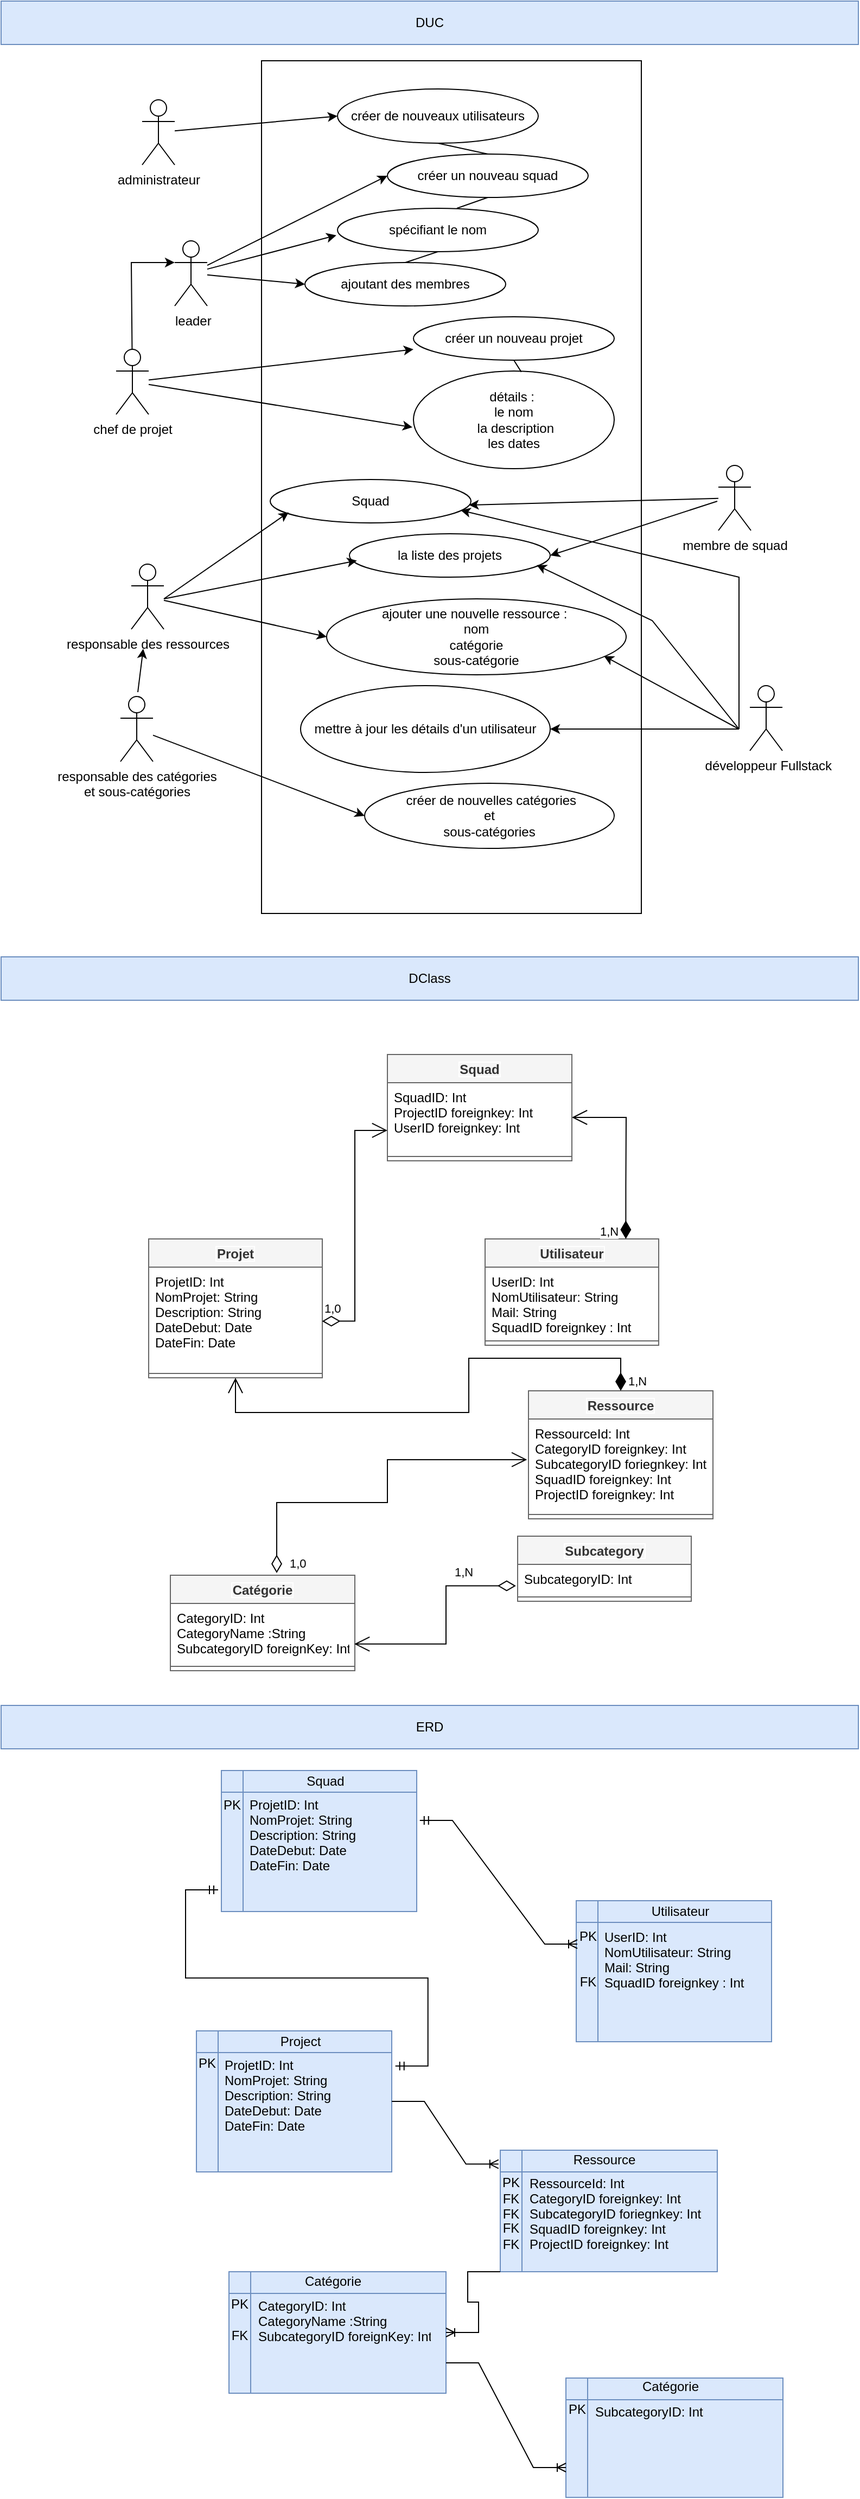 <mxfile version="22.1.3" type="google">
  <diagram name="Page-1" id="aGHwwBIn2TBEghvTBpRn">
    <mxGraphModel grid="1" page="1" gridSize="10" guides="1" tooltips="1" connect="1" arrows="1" fold="1" pageScale="1" pageWidth="827" pageHeight="1169" math="0" shadow="0">
      <root>
        <mxCell id="0" />
        <mxCell id="1" parent="0" />
        <mxCell id="kJpEsQBi5iH65tw6YSa1-13" value="Catégorie" style="swimlane;fontStyle=1;align=center;verticalAlign=top;childLayout=stackLayout;horizontal=1;startSize=26;horizontalStack=0;resizeParent=1;resizeParentMax=0;resizeLast=0;collapsible=1;marginBottom=0;labelBackgroundColor=none;labelBorderColor=#ffffff;fillColor=#f5f5f5;fontColor=#333333;strokeColor=#666666;" vertex="1" parent="1">
          <mxGeometry x="176" y="2620" width="170" height="88" as="geometry" />
        </mxCell>
        <mxCell id="kJpEsQBi5iH65tw6YSa1-14" value="CategoryID: Int&#xa;CategoryName :String&#xa;SubcategoryID foreignKey: Int&#xa;" style="text;strokeColor=none;fillColor=none;align=left;verticalAlign=top;spacingLeft=4;spacingRight=4;overflow=hidden;rotatable=0;points=[[0,0.5],[1,0.5]];portConstraint=eastwest;" vertex="1" parent="kJpEsQBi5iH65tw6YSa1-13">
          <mxGeometry y="26" width="170" height="54" as="geometry" />
        </mxCell>
        <mxCell id="kJpEsQBi5iH65tw6YSa1-15" value="" style="line;strokeWidth=1;fillColor=none;align=left;verticalAlign=middle;spacingTop=-1;spacingLeft=3;spacingRight=3;rotatable=0;labelPosition=right;points=[];portConstraint=eastwest;strokeColor=inherit;labelBackgroundColor=none;labelBorderColor=#ffffff;" vertex="1" parent="kJpEsQBi5iH65tw6YSa1-13">
          <mxGeometry y="80" width="170" height="8" as="geometry" />
        </mxCell>
        <mxCell id="kJpEsQBi5iH65tw6YSa1-22" value="1,N" style="endArrow=open;html=1;endSize=12;startArrow=diamondThin;startSize=14;startFill=0;edgeStyle=orthogonalEdgeStyle;align=left;verticalAlign=bottom;rounded=0;entryX=0.997;entryY=0.693;entryDx=0;entryDy=0;entryPerimeter=0;exitX=-0.01;exitY=0.761;exitDx=0;exitDy=0;exitPerimeter=0;" edge="1" parent="1" target="kJpEsQBi5iH65tw6YSa1-14">
          <mxGeometry x="-0.428" y="-4" relative="1" as="geometry">
            <mxPoint x="494.4" y="2629.786" as="sourcePoint" />
            <mxPoint x="298.5" y="2901" as="targetPoint" />
            <mxPoint as="offset" />
            <Array as="points">
              <mxPoint x="430" y="2630" />
              <mxPoint x="430" y="2683" />
            </Array>
          </mxGeometry>
        </mxCell>
        <mxCell id="kJpEsQBi5iH65tw6YSa1-113" value="" style="rounded=0;whiteSpace=wrap;html=1;" vertex="1" parent="1">
          <mxGeometry x="260" y="1224" width="350" height="786" as="geometry" />
        </mxCell>
        <mxCell id="kJpEsQBi5iH65tw6YSa1-114" value="administrateur" style="shape=umlActor;verticalLabelPosition=bottom;verticalAlign=top;html=1;outlineConnect=0;" vertex="1" parent="1">
          <mxGeometry x="150" y="1260" width="30" height="60" as="geometry" />
        </mxCell>
        <mxCell id="kJpEsQBi5iH65tw6YSa1-115" value="&amp;nbsp;leader" style="shape=umlActor;verticalLabelPosition=bottom;verticalAlign=top;html=1;outlineConnect=0;" vertex="1" parent="1">
          <mxGeometry x="180" y="1390" width="30" height="60" as="geometry" />
        </mxCell>
        <mxCell id="kJpEsQBi5iH65tw6YSa1-116" value="créer de nouveaux utilisateurs" style="ellipse;whiteSpace=wrap;html=1;" vertex="1" parent="1">
          <mxGeometry x="330" y="1250" width="185" height="50" as="geometry" />
        </mxCell>
        <mxCell id="kJpEsQBi5iH65tw6YSa1-117" value="" style="endArrow=classic;html=1;rounded=0;entryX=0;entryY=0.5;entryDx=0;entryDy=0;" edge="1" parent="1" source="kJpEsQBi5iH65tw6YSa1-114" target="kJpEsQBi5iH65tw6YSa1-116">
          <mxGeometry width="50" height="50" relative="1" as="geometry">
            <mxPoint x="370" y="1410" as="sourcePoint" />
            <mxPoint x="420" y="1360" as="targetPoint" />
          </mxGeometry>
        </mxCell>
        <mxCell id="kJpEsQBi5iH65tw6YSa1-118" value="créer un nouveau squad" style="ellipse;whiteSpace=wrap;html=1;" vertex="1" parent="1">
          <mxGeometry x="376" y="1310" width="185" height="40" as="geometry" />
        </mxCell>
        <mxCell id="kJpEsQBi5iH65tw6YSa1-119" value="spécifiant le nom" style="ellipse;whiteSpace=wrap;html=1;" vertex="1" parent="1">
          <mxGeometry x="330" y="1360" width="185" height="40" as="geometry" />
        </mxCell>
        <mxCell id="kJpEsQBi5iH65tw6YSa1-120" value="ajoutant des membres" style="ellipse;whiteSpace=wrap;html=1;" vertex="1" parent="1">
          <mxGeometry x="300" y="1410" width="185" height="40" as="geometry" />
        </mxCell>
        <mxCell id="kJpEsQBi5iH65tw6YSa1-121" value="" style="endArrow=classic;html=1;rounded=0;entryX=-0.006;entryY=0.623;entryDx=0;entryDy=0;entryPerimeter=0;" edge="1" parent="1" source="kJpEsQBi5iH65tw6YSa1-115" target="kJpEsQBi5iH65tw6YSa1-119">
          <mxGeometry width="50" height="50" relative="1" as="geometry">
            <mxPoint x="250" y="1430" as="sourcePoint" />
            <mxPoint x="300" y="1380" as="targetPoint" />
          </mxGeometry>
        </mxCell>
        <mxCell id="kJpEsQBi5iH65tw6YSa1-122" value="" style="endArrow=classic;html=1;rounded=0;entryX=0;entryY=0.5;entryDx=0;entryDy=0;" edge="1" parent="1" source="kJpEsQBi5iH65tw6YSa1-115" target="kJpEsQBi5iH65tw6YSa1-120">
          <mxGeometry width="50" height="50" relative="1" as="geometry">
            <mxPoint x="370" y="1410" as="sourcePoint" />
            <mxPoint x="420" y="1360" as="targetPoint" />
          </mxGeometry>
        </mxCell>
        <mxCell id="kJpEsQBi5iH65tw6YSa1-123" value="" style="endArrow=classic;html=1;rounded=0;entryX=0;entryY=0.5;entryDx=0;entryDy=0;" edge="1" parent="1" source="kJpEsQBi5iH65tw6YSa1-115" target="kJpEsQBi5iH65tw6YSa1-118">
          <mxGeometry width="50" height="50" relative="1" as="geometry">
            <mxPoint x="307.5" y="1360" as="sourcePoint" />
            <mxPoint x="357.5" y="1310" as="targetPoint" />
          </mxGeometry>
        </mxCell>
        <mxCell id="kJpEsQBi5iH65tw6YSa1-124" value="" style="endArrow=none;html=1;rounded=0;exitX=0.5;exitY=0;exitDx=0;exitDy=0;entryX=0.5;entryY=1;entryDx=0;entryDy=0;" edge="1" parent="1" source="kJpEsQBi5iH65tw6YSa1-118" target="kJpEsQBi5iH65tw6YSa1-116">
          <mxGeometry width="50" height="50" relative="1" as="geometry">
            <mxPoint x="540" y="1300" as="sourcePoint" />
            <mxPoint x="590" y="1250" as="targetPoint" />
          </mxGeometry>
        </mxCell>
        <mxCell id="kJpEsQBi5iH65tw6YSa1-125" value="" style="endArrow=none;html=1;rounded=0;exitX=0.595;exitY=0;exitDx=0;exitDy=0;entryX=0.5;entryY=1;entryDx=0;entryDy=0;exitPerimeter=0;" edge="1" parent="1" source="kJpEsQBi5iH65tw6YSa1-119" target="kJpEsQBi5iH65tw6YSa1-118">
          <mxGeometry width="50" height="50" relative="1" as="geometry">
            <mxPoint x="552" y="1370" as="sourcePoint" />
            <mxPoint x="506" y="1360" as="targetPoint" />
          </mxGeometry>
        </mxCell>
        <mxCell id="kJpEsQBi5iH65tw6YSa1-126" value="" style="endArrow=none;html=1;rounded=0;exitX=0.5;exitY=0;exitDx=0;exitDy=0;entryX=0.5;entryY=1;entryDx=0;entryDy=0;" edge="1" parent="1" source="kJpEsQBi5iH65tw6YSa1-120" target="kJpEsQBi5iH65tw6YSa1-119">
          <mxGeometry width="50" height="50" relative="1" as="geometry">
            <mxPoint x="515" y="1420" as="sourcePoint" />
            <mxPoint x="469" y="1410" as="targetPoint" />
          </mxGeometry>
        </mxCell>
        <mxCell id="kJpEsQBi5iH65tw6YSa1-127" value="chef de projet" style="shape=umlActor;verticalLabelPosition=bottom;verticalAlign=top;html=1;outlineConnect=0;" vertex="1" parent="1">
          <mxGeometry x="126" y="1490" width="30" height="60" as="geometry" />
        </mxCell>
        <mxCell id="kJpEsQBi5iH65tw6YSa1-128" value="créer un nouveau projet" style="ellipse;whiteSpace=wrap;html=1;" vertex="1" parent="1">
          <mxGeometry x="400" y="1460" width="185" height="40" as="geometry" />
        </mxCell>
        <mxCell id="kJpEsQBi5iH65tw6YSa1-129" value="" style="endArrow=classic;html=1;rounded=0;entryX=0;entryY=0.75;entryDx=0;entryDy=0;entryPerimeter=0;" edge="1" parent="1" source="kJpEsQBi5iH65tw6YSa1-127" target="kJpEsQBi5iH65tw6YSa1-128">
          <mxGeometry width="50" height="50" relative="1" as="geometry">
            <mxPoint x="330" y="1510" as="sourcePoint" />
            <mxPoint x="380" y="1460" as="targetPoint" />
          </mxGeometry>
        </mxCell>
        <mxCell id="kJpEsQBi5iH65tw6YSa1-130" value="" style="endArrow=classic;html=1;rounded=0;entryX=0;entryY=0.333;entryDx=0;entryDy=0;entryPerimeter=0;" edge="1" parent="1" source="kJpEsQBi5iH65tw6YSa1-127" target="kJpEsQBi5iH65tw6YSa1-115">
          <mxGeometry width="50" height="50" relative="1" as="geometry">
            <mxPoint x="70" y="1440" as="sourcePoint" />
            <mxPoint x="180" y="1390" as="targetPoint" />
            <Array as="points">
              <mxPoint x="140" y="1410" />
              <mxPoint x="160" y="1410" />
            </Array>
          </mxGeometry>
        </mxCell>
        <mxCell id="kJpEsQBi5iH65tw6YSa1-131" value="détails :&amp;nbsp;&lt;br&gt;le nom&lt;br&gt;&amp;nbsp;la description&lt;br&gt;les dates" style="ellipse;whiteSpace=wrap;html=1;" vertex="1" parent="1">
          <mxGeometry x="400" y="1510" width="185" height="90" as="geometry" />
        </mxCell>
        <mxCell id="kJpEsQBi5iH65tw6YSa1-132" value="" style="endArrow=none;html=1;rounded=0;entryX=0.5;entryY=1;entryDx=0;entryDy=0;exitX=0.537;exitY=0.009;exitDx=0;exitDy=0;exitPerimeter=0;" edge="1" parent="1" source="kJpEsQBi5iH65tw6YSa1-131" target="kJpEsQBi5iH65tw6YSa1-128">
          <mxGeometry width="50" height="50" relative="1" as="geometry">
            <mxPoint x="480" y="1630" as="sourcePoint" />
            <mxPoint x="530" y="1580" as="targetPoint" />
          </mxGeometry>
        </mxCell>
        <mxCell id="kJpEsQBi5iH65tw6YSa1-133" value="" style="endArrow=classic;html=1;rounded=0;entryX=-0.005;entryY=0.576;entryDx=0;entryDy=0;entryPerimeter=0;" edge="1" parent="1" source="kJpEsQBi5iH65tw6YSa1-127" target="kJpEsQBi5iH65tw6YSa1-131">
          <mxGeometry width="50" height="50" relative="1" as="geometry">
            <mxPoint x="420" y="1640" as="sourcePoint" />
            <mxPoint x="470" y="1590" as="targetPoint" />
          </mxGeometry>
        </mxCell>
        <mxCell id="kJpEsQBi5iH65tw6YSa1-134" value="membre de squad" style="shape=umlActor;verticalLabelPosition=bottom;verticalAlign=top;html=1;outlineConnect=0;" vertex="1" parent="1">
          <mxGeometry x="681" y="1597" width="30" height="60" as="geometry" />
        </mxCell>
        <mxCell id="kJpEsQBi5iH65tw6YSa1-135" value="la liste des projets" style="ellipse;whiteSpace=wrap;html=1;" vertex="1" parent="1">
          <mxGeometry x="341" y="1660" width="185" height="40" as="geometry" />
        </mxCell>
        <mxCell id="kJpEsQBi5iH65tw6YSa1-136" value="" style="endArrow=classic;html=1;rounded=0;entryX=1;entryY=0.5;entryDx=0;entryDy=0;" edge="1" parent="1" target="kJpEsQBi5iH65tw6YSa1-135">
          <mxGeometry width="50" height="50" relative="1" as="geometry">
            <mxPoint x="680" y="1630" as="sourcePoint" />
            <mxPoint x="461.0" y="1670" as="targetPoint" />
          </mxGeometry>
        </mxCell>
        <mxCell id="kJpEsQBi5iH65tw6YSa1-137" value="Squad" style="ellipse;whiteSpace=wrap;html=1;" vertex="1" parent="1">
          <mxGeometry x="268" y="1610" width="185" height="40" as="geometry" />
        </mxCell>
        <mxCell id="kJpEsQBi5iH65tw6YSa1-138" value="" style="endArrow=classic;html=1;rounded=0;entryX=0.99;entryY=0.588;entryDx=0;entryDy=0;entryPerimeter=0;" edge="1" parent="1" source="kJpEsQBi5iH65tw6YSa1-134" target="kJpEsQBi5iH65tw6YSa1-137">
          <mxGeometry width="50" height="50" relative="1" as="geometry">
            <mxPoint x="520" y="1640" as="sourcePoint" />
            <mxPoint x="570" y="1590" as="targetPoint" />
          </mxGeometry>
        </mxCell>
        <mxCell id="kJpEsQBi5iH65tw6YSa1-139" value="responsable des ressources" style="shape=umlActor;verticalLabelPosition=bottom;verticalAlign=top;html=1;outlineConnect=0;" vertex="1" parent="1">
          <mxGeometry x="140" y="1688" width="30" height="60" as="geometry" />
        </mxCell>
        <mxCell id="kJpEsQBi5iH65tw6YSa1-140" value="ajouter une nouvelle ressource :&amp;nbsp;&lt;br&gt;nom&lt;br&gt;catégorie&lt;br&gt;sous-catégorie" style="ellipse;whiteSpace=wrap;html=1;" vertex="1" parent="1">
          <mxGeometry x="320" y="1720" width="276" height="70" as="geometry" />
        </mxCell>
        <mxCell id="kJpEsQBi5iH65tw6YSa1-141" value="" style="endArrow=classic;html=1;rounded=0;entryX=0;entryY=0.5;entryDx=0;entryDy=0;" edge="1" parent="1" source="kJpEsQBi5iH65tw6YSa1-139" target="kJpEsQBi5iH65tw6YSa1-140">
          <mxGeometry width="50" height="50" relative="1" as="geometry">
            <mxPoint x="220" y="1810" as="sourcePoint" />
            <mxPoint x="270" y="1760" as="targetPoint" />
          </mxGeometry>
        </mxCell>
        <mxCell id="kJpEsQBi5iH65tw6YSa1-142" value="" style="endArrow=classic;html=1;rounded=0;entryX=0.092;entryY=0.755;entryDx=0;entryDy=0;entryPerimeter=0;" edge="1" parent="1" target="kJpEsQBi5iH65tw6YSa1-137">
          <mxGeometry width="50" height="50" relative="1" as="geometry">
            <mxPoint x="170" y="1720" as="sourcePoint" />
            <mxPoint x="340" y="1700" as="targetPoint" />
          </mxGeometry>
        </mxCell>
        <mxCell id="kJpEsQBi5iH65tw6YSa1-143" value="" style="endArrow=classic;html=1;rounded=0;entryX=0.037;entryY=0.618;entryDx=0;entryDy=0;entryPerimeter=0;" edge="1" parent="1" target="kJpEsQBi5iH65tw6YSa1-135">
          <mxGeometry width="50" height="50" relative="1" as="geometry">
            <mxPoint x="170" y="1720" as="sourcePoint" />
            <mxPoint x="330" y="1600" as="targetPoint" />
          </mxGeometry>
        </mxCell>
        <mxCell id="kJpEsQBi5iH65tw6YSa1-144" value="&amp;nbsp;développeur Fullstack" style="shape=umlActor;verticalLabelPosition=bottom;verticalAlign=top;html=1;outlineConnect=0;" vertex="1" parent="1">
          <mxGeometry x="710" y="1800" width="30" height="60" as="geometry" />
        </mxCell>
        <mxCell id="kJpEsQBi5iH65tw6YSa1-145" value="mettre à jour les détails d&#39;un utilisateur" style="ellipse;whiteSpace=wrap;html=1;" vertex="1" parent="1">
          <mxGeometry x="296" y="1800" width="230" height="80" as="geometry" />
        </mxCell>
        <mxCell id="kJpEsQBi5iH65tw6YSa1-146" value="" style="endArrow=classic;html=1;rounded=0;" edge="1" parent="1" target="kJpEsQBi5iH65tw6YSa1-145">
          <mxGeometry width="50" height="50" relative="1" as="geometry">
            <mxPoint x="700" y="1840" as="sourcePoint" />
            <mxPoint x="790" y="1880" as="targetPoint" />
          </mxGeometry>
        </mxCell>
        <mxCell id="kJpEsQBi5iH65tw6YSa1-147" value="" style="endArrow=classic;html=1;rounded=0;entryX=0.949;entryY=0.709;entryDx=0;entryDy=0;entryPerimeter=0;" edge="1" parent="1" target="kJpEsQBi5iH65tw6YSa1-137">
          <mxGeometry width="50" height="50" relative="1" as="geometry">
            <mxPoint x="700" y="1840" as="sourcePoint" />
            <mxPoint x="790" y="1880" as="targetPoint" />
            <Array as="points">
              <mxPoint x="700" y="1700" />
            </Array>
          </mxGeometry>
        </mxCell>
        <mxCell id="kJpEsQBi5iH65tw6YSa1-148" value="" style="endArrow=classic;html=1;rounded=0;entryX=0.933;entryY=0.722;entryDx=0;entryDy=0;entryPerimeter=0;" edge="1" parent="1" target="kJpEsQBi5iH65tw6YSa1-135">
          <mxGeometry width="50" height="50" relative="1" as="geometry">
            <mxPoint x="700" y="1840" as="sourcePoint" />
            <mxPoint x="790" y="1880" as="targetPoint" />
            <Array as="points">
              <mxPoint x="620" y="1740" />
            </Array>
          </mxGeometry>
        </mxCell>
        <mxCell id="kJpEsQBi5iH65tw6YSa1-149" value="" style="endArrow=classic;html=1;rounded=0;entryX=0.926;entryY=0.753;entryDx=0;entryDy=0;entryPerimeter=0;" edge="1" parent="1" target="kJpEsQBi5iH65tw6YSa1-140">
          <mxGeometry width="50" height="50" relative="1" as="geometry">
            <mxPoint x="700" y="1840" as="sourcePoint" />
            <mxPoint x="680" y="1840" as="targetPoint" />
          </mxGeometry>
        </mxCell>
        <mxCell id="kJpEsQBi5iH65tw6YSa1-150" value="responsable des catégories &lt;br&gt;et sous-catégories" style="shape=umlActor;verticalLabelPosition=bottom;verticalAlign=top;html=1;outlineConnect=0;" vertex="1" parent="1">
          <mxGeometry x="130" y="1810" width="30" height="60" as="geometry" />
        </mxCell>
        <mxCell id="kJpEsQBi5iH65tw6YSa1-151" value="&amp;nbsp;créer de nouvelles catégories &lt;br&gt;et &lt;br&gt;sous-catégories" style="ellipse;whiteSpace=wrap;html=1;" vertex="1" parent="1">
          <mxGeometry x="355" y="1890" width="230" height="60" as="geometry" />
        </mxCell>
        <mxCell id="kJpEsQBi5iH65tw6YSa1-152" value="" style="endArrow=classic;html=1;rounded=0;entryX=0;entryY=0.5;entryDx=0;entryDy=0;" edge="1" parent="1" source="kJpEsQBi5iH65tw6YSa1-150" target="kJpEsQBi5iH65tw6YSa1-151">
          <mxGeometry width="50" height="50" relative="1" as="geometry">
            <mxPoint x="490" y="1950" as="sourcePoint" />
            <mxPoint x="540" y="1900" as="targetPoint" />
          </mxGeometry>
        </mxCell>
        <mxCell id="kJpEsQBi5iH65tw6YSa1-154" value="Utilisateur" style="swimlane;fontStyle=1;align=center;verticalAlign=top;childLayout=stackLayout;horizontal=1;startSize=26;horizontalStack=0;resizeParent=1;resizeParentMax=0;resizeLast=0;collapsible=1;marginBottom=0;labelBackgroundColor=none;labelBorderColor=#ffffff;fillColor=#f5f5f5;fontColor=#333333;strokeColor=#666666;" vertex="1" parent="1">
          <mxGeometry x="466" y="2310" width="160" height="98" as="geometry" />
        </mxCell>
        <mxCell id="kJpEsQBi5iH65tw6YSa1-155" value="UserID: Int&#xa;NomUtilisateur: String&#xa;Mail: String&#xa;SquadID foreignkey : Int&#xa;&#xa;" style="text;strokeColor=none;fillColor=none;align=left;verticalAlign=top;spacingLeft=4;spacingRight=4;overflow=hidden;rotatable=0;points=[[0,0.5],[1,0.5]];portConstraint=eastwest;" vertex="1" parent="kJpEsQBi5iH65tw6YSa1-154">
          <mxGeometry y="26" width="160" height="64" as="geometry" />
        </mxCell>
        <mxCell id="kJpEsQBi5iH65tw6YSa1-156" value="" style="line;strokeWidth=1;fillColor=none;align=left;verticalAlign=middle;spacingTop=-1;spacingLeft=3;spacingRight=3;rotatable=0;labelPosition=right;points=[];portConstraint=eastwest;strokeColor=inherit;labelBackgroundColor=none;labelBorderColor=#ffffff;" vertex="1" parent="kJpEsQBi5iH65tw6YSa1-154">
          <mxGeometry y="90" width="160" height="8" as="geometry" />
        </mxCell>
        <mxCell id="kJpEsQBi5iH65tw6YSa1-157" value="Projet" style="swimlane;fontStyle=1;align=center;verticalAlign=top;childLayout=stackLayout;horizontal=1;startSize=26;horizontalStack=0;resizeParent=1;resizeParentMax=0;resizeLast=0;collapsible=1;marginBottom=0;labelBackgroundColor=none;labelBorderColor=#ffffff;fillColor=#f5f5f5;fontColor=#333333;strokeColor=#666666;" vertex="1" parent="1">
          <mxGeometry x="156" y="2310" width="160" height="128" as="geometry" />
        </mxCell>
        <mxCell id="kJpEsQBi5iH65tw6YSa1-158" value="ProjetID: Int&#xa;NomProjet: String&#xa;Description: String&#xa;DateDebut: Date&#xa;DateFin: Date&#xa;&#xa;" style="text;strokeColor=none;fillColor=none;align=left;verticalAlign=top;spacingLeft=4;spacingRight=4;overflow=hidden;rotatable=0;points=[[0,0.5],[1,0.5]];portConstraint=eastwest;" vertex="1" parent="kJpEsQBi5iH65tw6YSa1-157">
          <mxGeometry y="26" width="160" height="94" as="geometry" />
        </mxCell>
        <mxCell id="kJpEsQBi5iH65tw6YSa1-159" value="" style="line;strokeWidth=1;fillColor=none;align=left;verticalAlign=middle;spacingTop=-1;spacingLeft=3;spacingRight=3;rotatable=0;labelPosition=right;points=[];portConstraint=eastwest;strokeColor=inherit;labelBackgroundColor=none;labelBorderColor=#ffffff;" vertex="1" parent="kJpEsQBi5iH65tw6YSa1-157">
          <mxGeometry y="120" width="160" height="8" as="geometry" />
        </mxCell>
        <mxCell id="kJpEsQBi5iH65tw6YSa1-160" value="Ressource" style="swimlane;fontStyle=1;align=center;verticalAlign=top;childLayout=stackLayout;horizontal=1;startSize=26;horizontalStack=0;resizeParent=1;resizeParentMax=0;resizeLast=0;collapsible=1;marginBottom=0;labelBackgroundColor=none;labelBorderColor=#ffffff;fillColor=#f5f5f5;fontColor=#333333;strokeColor=#666666;" vertex="1" parent="1">
          <mxGeometry x="506" y="2450" width="170" height="118" as="geometry" />
        </mxCell>
        <mxCell id="kJpEsQBi5iH65tw6YSa1-161" value="RessourceId: Int&#xa;CategoryID foreignkey: Int&#xa;SubcategoryID foriegnkey: Int&#xa;SquadID foreignkey: Int&#xa;ProjectID foreignkey: Int&#xa;" style="text;strokeColor=none;fillColor=none;align=left;verticalAlign=top;spacingLeft=4;spacingRight=4;overflow=hidden;rotatable=0;points=[[0,0.5],[1,0.5]];portConstraint=eastwest;" vertex="1" parent="kJpEsQBi5iH65tw6YSa1-160">
          <mxGeometry y="26" width="170" height="84" as="geometry" />
        </mxCell>
        <mxCell id="kJpEsQBi5iH65tw6YSa1-162" value="" style="line;strokeWidth=1;fillColor=none;align=left;verticalAlign=middle;spacingTop=-1;spacingLeft=3;spacingRight=3;rotatable=0;labelPosition=right;points=[];portConstraint=eastwest;strokeColor=inherit;labelBackgroundColor=none;labelBorderColor=#ffffff;" vertex="1" parent="kJpEsQBi5iH65tw6YSa1-160">
          <mxGeometry y="110" width="170" height="8" as="geometry" />
        </mxCell>
        <mxCell id="kJpEsQBi5iH65tw6YSa1-163" value="Squad" style="swimlane;fontStyle=1;align=center;verticalAlign=top;childLayout=stackLayout;horizontal=1;startSize=26;horizontalStack=0;resizeParent=1;resizeParentMax=0;resizeLast=0;collapsible=1;marginBottom=0;labelBackgroundColor=none;labelBorderColor=#ffffff;fillColor=#f5f5f5;strokeColor=#666666;fontColor=#333333;" vertex="1" parent="1">
          <mxGeometry x="376" y="2140" width="170" height="98" as="geometry" />
        </mxCell>
        <mxCell id="kJpEsQBi5iH65tw6YSa1-164" value="SquadID: Int&#xa;ProjectID foreignkey: Int&#xa;UserID foreignkey: Int&#xa;&#xa;" style="text;strokeColor=none;fillColor=none;align=left;verticalAlign=top;spacingLeft=4;spacingRight=4;overflow=hidden;rotatable=0;points=[[0,0.5],[1,0.5]];portConstraint=eastwest;" vertex="1" parent="kJpEsQBi5iH65tw6YSa1-163">
          <mxGeometry y="26" width="170" height="64" as="geometry" />
        </mxCell>
        <mxCell id="kJpEsQBi5iH65tw6YSa1-165" value="" style="line;strokeWidth=1;fillColor=none;align=left;verticalAlign=middle;spacingTop=-1;spacingLeft=3;spacingRight=3;rotatable=0;labelPosition=right;points=[];portConstraint=eastwest;strokeColor=inherit;labelBackgroundColor=none;labelBorderColor=#ffffff;" vertex="1" parent="kJpEsQBi5iH65tw6YSa1-163">
          <mxGeometry y="90" width="170" height="8" as="geometry" />
        </mxCell>
        <mxCell id="kJpEsQBi5iH65tw6YSa1-166" value="Subcategory" style="swimlane;fontStyle=1;align=center;verticalAlign=top;childLayout=stackLayout;horizontal=1;startSize=26;horizontalStack=0;resizeParent=1;resizeParentMax=0;resizeLast=0;collapsible=1;marginBottom=0;labelBackgroundColor=none;labelBorderColor=#ffffff;fillColor=#f5f5f5;fontColor=#333333;strokeColor=#666666;" vertex="1" parent="1">
          <mxGeometry x="496" y="2584" width="160" height="60" as="geometry" />
        </mxCell>
        <mxCell id="kJpEsQBi5iH65tw6YSa1-167" value="SubcategoryID: Int" style="text;strokeColor=none;fillColor=none;align=left;verticalAlign=top;spacingLeft=4;spacingRight=4;overflow=hidden;rotatable=0;points=[[0,0.5],[1,0.5]];portConstraint=eastwest;" vertex="1" parent="kJpEsQBi5iH65tw6YSa1-166">
          <mxGeometry y="26" width="160" height="26" as="geometry" />
        </mxCell>
        <mxCell id="kJpEsQBi5iH65tw6YSa1-168" value="" style="line;strokeWidth=1;fillColor=none;align=left;verticalAlign=middle;spacingTop=-1;spacingLeft=3;spacingRight=3;rotatable=0;labelPosition=right;points=[];portConstraint=eastwest;strokeColor=inherit;labelBackgroundColor=none;labelBorderColor=#ffffff;" vertex="1" parent="kJpEsQBi5iH65tw6YSa1-166">
          <mxGeometry y="52" width="160" height="8" as="geometry" />
        </mxCell>
        <mxCell id="kJpEsQBi5iH65tw6YSa1-169" value="1,0" style="endArrow=open;html=1;endSize=12;startArrow=diamondThin;startSize=14;startFill=0;edgeStyle=orthogonalEdgeStyle;align=left;verticalAlign=bottom;rounded=0;exitX=0.999;exitY=0.53;exitDx=0;exitDy=0;exitPerimeter=0;entryX=0;entryY=0.687;entryDx=0;entryDy=0;entryPerimeter=0;" edge="1" parent="1" source="kJpEsQBi5iH65tw6YSa1-158" target="kJpEsQBi5iH65tw6YSa1-164">
          <mxGeometry x="-1" y="3" relative="1" as="geometry">
            <mxPoint x="516" y="2520" as="sourcePoint" />
            <mxPoint x="676" y="2520" as="targetPoint" />
          </mxGeometry>
        </mxCell>
        <mxCell id="kJpEsQBi5iH65tw6YSa1-170" value="1,N" style="endArrow=open;html=1;endSize=12;startArrow=diamondThin;startSize=14;startFill=1;edgeStyle=orthogonalEdgeStyle;align=left;verticalAlign=bottom;rounded=0;exitX=0.5;exitY=0;exitDx=0;exitDy=0;entryX=0.5;entryY=1;entryDx=0;entryDy=0;" edge="1" parent="1" source="kJpEsQBi5iH65tw6YSa1-160" target="kJpEsQBi5iH65tw6YSa1-157">
          <mxGeometry x="-1" y="-5" relative="1" as="geometry">
            <mxPoint x="699.88" y="2537" as="sourcePoint" />
            <mxPoint x="316" y="2419.002" as="targetPoint" />
            <Array as="points">
              <mxPoint x="591" y="2420" />
              <mxPoint x="451" y="2420" />
              <mxPoint x="451" y="2470" />
              <mxPoint x="236" y="2470" />
            </Array>
            <mxPoint as="offset" />
          </mxGeometry>
        </mxCell>
        <mxCell id="kJpEsQBi5iH65tw6YSa1-171" value="1,N" style="endArrow=open;html=1;endSize=12;startArrow=diamondThin;startSize=14;startFill=1;edgeStyle=orthogonalEdgeStyle;align=left;verticalAlign=bottom;rounded=0;exitX=0.617;exitY=-0.006;exitDx=0;exitDy=0;exitPerimeter=0;" edge="1" parent="1" target="kJpEsQBi5iH65tw6YSa1-164">
          <mxGeometry x="-1" y="26" relative="1" as="geometry">
            <mxPoint x="595.7" y="2310.002" as="sourcePoint" />
            <mxPoint x="550.98" y="2189" as="targetPoint" />
            <mxPoint y="2" as="offset" />
            <Array as="points">
              <mxPoint x="596" y="2261" />
              <mxPoint x="596" y="2189" />
            </Array>
          </mxGeometry>
        </mxCell>
        <mxCell id="kJpEsQBi5iH65tw6YSa1-172" value="1,0" style="endArrow=open;html=1;endSize=12;startArrow=diamondThin;startSize=14;startFill=0;edgeStyle=orthogonalEdgeStyle;align=left;verticalAlign=bottom;rounded=0;exitX=0.576;exitY=-0.025;exitDx=0;exitDy=0;exitPerimeter=0;entryX=-0.008;entryY=0.446;entryDx=0;entryDy=0;entryPerimeter=0;" edge="1" parent="1" target="kJpEsQBi5iH65tw6YSa1-161">
          <mxGeometry x="-0.998" y="-10" relative="1" as="geometry">
            <mxPoint x="274" y="2618" as="sourcePoint" />
            <mxPoint x="669.22" y="2571.944" as="targetPoint" />
            <Array as="points">
              <mxPoint x="274" y="2553" />
              <mxPoint x="376" y="2553" />
              <mxPoint x="376" y="2514" />
            </Array>
            <mxPoint as="offset" />
          </mxGeometry>
        </mxCell>
        <mxCell id="kJpEsQBi5iH65tw6YSa1-174" value="" style="endArrow=classic;html=1;rounded=0;exitX=0.5;exitY=0;exitDx=0;exitDy=0;exitPerimeter=0;" edge="1" parent="1">
          <mxGeometry width="50" height="50" relative="1" as="geometry">
            <mxPoint x="146" y="1806" as="sourcePoint" />
            <mxPoint x="151" y="1766" as="targetPoint" />
          </mxGeometry>
        </mxCell>
        <mxCell id="kJpEsQBi5iH65tw6YSa1-268" value="" style="group" connectable="0" vertex="1" parent="1">
          <mxGeometry x="100" y="2800" width="640.5" height="670" as="geometry" />
        </mxCell>
        <mxCell id="kJpEsQBi5iH65tw6YSa1-197" value="" style="group" connectable="0" vertex="1" parent="kJpEsQBi5iH65tw6YSa1-268">
          <mxGeometry x="441" y="120" width="189" height="130" as="geometry" />
        </mxCell>
        <mxCell id="kJpEsQBi5iH65tw6YSa1-185" value="" style="group" connectable="0" vertex="1" parent="kJpEsQBi5iH65tw6YSa1-197">
          <mxGeometry x="9" width="180" height="130" as="geometry" />
        </mxCell>
        <mxCell id="kJpEsQBi5iH65tw6YSa1-183" value="" style="shape=internalStorage;whiteSpace=wrap;html=1;backgroundOutline=1;fillColor=#dae8fc;strokeColor=#6c8ebf;" vertex="1" parent="kJpEsQBi5iH65tw6YSa1-185">
          <mxGeometry width="180" height="130" as="geometry" />
        </mxCell>
        <mxCell id="kJpEsQBi5iH65tw6YSa1-184" value="Utilisateur" style="text;html=1;strokeColor=none;fillColor=none;align=center;verticalAlign=middle;whiteSpace=wrap;rounded=0;" vertex="1" parent="kJpEsQBi5iH65tw6YSa1-185">
          <mxGeometry x="66" width="60" height="20" as="geometry" />
        </mxCell>
        <mxCell id="kJpEsQBi5iH65tw6YSa1-261" value="" style="edgeStyle=entityRelationEdgeStyle;fontSize=12;html=1;endArrow=ERoneToMany;startArrow=ERmandOne;rounded=0;entryX=0.25;entryY=0;entryDx=0;entryDy=0;exitX=1.018;exitY=0.298;exitDx=0;exitDy=0;exitPerimeter=0;" edge="1" parent="kJpEsQBi5iH65tw6YSa1-185" source="kJpEsQBi5iH65tw6YSa1-205">
          <mxGeometry width="100" height="100" relative="1" as="geometry">
            <mxPoint y="225" as="sourcePoint" />
            <mxPoint x="1" y="40" as="targetPoint" />
          </mxGeometry>
        </mxCell>
        <mxCell id="kJpEsQBi5iH65tw6YSa1-187" value="UserID: Int&#xa;NomUtilisateur: String&#xa;Mail: String&#xa;SquadID foreignkey : Int&#xa;&#xa;" style="text;strokeColor=none;fillColor=none;align=left;verticalAlign=top;spacingLeft=4;spacingRight=4;overflow=hidden;rotatable=0;points=[[0,0.5],[1,0.5]];portConstraint=eastwest;" vertex="1" parent="kJpEsQBi5iH65tw6YSa1-197">
          <mxGeometry x="29" y="20" width="160" height="64" as="geometry" />
        </mxCell>
        <mxCell id="kJpEsQBi5iH65tw6YSa1-188" value="PK" style="text;html=1;strokeColor=none;fillColor=none;align=center;verticalAlign=middle;whiteSpace=wrap;rounded=0;" vertex="1" parent="kJpEsQBi5iH65tw6YSa1-197">
          <mxGeometry y="23" width="40" height="20" as="geometry" />
        </mxCell>
        <mxCell id="kJpEsQBi5iH65tw6YSa1-189" value="FK" style="text;html=1;strokeColor=none;fillColor=none;align=center;verticalAlign=middle;whiteSpace=wrap;rounded=0;" vertex="1" parent="kJpEsQBi5iH65tw6YSa1-197">
          <mxGeometry y="65" width="40" height="20" as="geometry" />
        </mxCell>
        <mxCell id="kJpEsQBi5iH65tw6YSa1-198" value="" style="group" connectable="0" vertex="1" parent="kJpEsQBi5iH65tw6YSa1-268">
          <mxGeometry x="114" width="189" height="130" as="geometry" />
        </mxCell>
        <mxCell id="kJpEsQBi5iH65tw6YSa1-199" value="" style="group;fillColor=#dae8fc;strokeColor=#6c8ebf;" connectable="0" vertex="1" parent="kJpEsQBi5iH65tw6YSa1-198">
          <mxGeometry x="9" width="180" height="130" as="geometry" />
        </mxCell>
        <mxCell id="kJpEsQBi5iH65tw6YSa1-200" value="" style="shape=internalStorage;whiteSpace=wrap;html=1;backgroundOutline=1;fillColor=#dae8fc;strokeColor=#6c8ebf;" vertex="1" parent="kJpEsQBi5iH65tw6YSa1-199">
          <mxGeometry width="180" height="130" as="geometry" />
        </mxCell>
        <mxCell id="kJpEsQBi5iH65tw6YSa1-201" value="Squad" style="text;html=1;strokeColor=none;fillColor=none;align=center;verticalAlign=middle;whiteSpace=wrap;rounded=0;" vertex="1" parent="kJpEsQBi5iH65tw6YSa1-199">
          <mxGeometry x="66" width="60" height="20" as="geometry" />
        </mxCell>
        <mxCell id="kJpEsQBi5iH65tw6YSa1-205" value="ProjetID: Int&#xa;NomProjet: String&#xa;Description: String&#xa;DateDebut: Date&#xa;DateFin: Date&#xa;&#xa;" style="text;strokeColor=none;fillColor=none;align=left;verticalAlign=top;spacingLeft=4;spacingRight=4;overflow=hidden;rotatable=0;points=[[0,0.5],[1,0.5]];portConstraint=eastwest;" vertex="1" parent="kJpEsQBi5iH65tw6YSa1-199">
          <mxGeometry x="20" y="18" width="160" height="94" as="geometry" />
        </mxCell>
        <mxCell id="kJpEsQBi5iH65tw6YSa1-203" value="PK" style="text;html=1;strokeColor=none;fillColor=none;align=center;verticalAlign=middle;whiteSpace=wrap;rounded=0;" vertex="1" parent="kJpEsQBi5iH65tw6YSa1-198">
          <mxGeometry x="-1" y="22" width="40" height="20" as="geometry" />
        </mxCell>
        <mxCell id="kJpEsQBi5iH65tw6YSa1-207" value="" style="group;fillColor=#dae8fc;strokeColor=#6c8ebf;" connectable="0" vertex="1" parent="kJpEsQBi5iH65tw6YSa1-268">
          <mxGeometry x="100" y="240" width="180" height="130" as="geometry" />
        </mxCell>
        <mxCell id="kJpEsQBi5iH65tw6YSa1-208" value="" style="shape=internalStorage;whiteSpace=wrap;html=1;backgroundOutline=1;fillColor=#dae8fc;strokeColor=#6c8ebf;" vertex="1" parent="kJpEsQBi5iH65tw6YSa1-207">
          <mxGeometry width="180" height="130" as="geometry" />
        </mxCell>
        <mxCell id="kJpEsQBi5iH65tw6YSa1-209" value="Project" style="text;html=1;strokeColor=none;fillColor=none;align=center;verticalAlign=middle;whiteSpace=wrap;rounded=0;" vertex="1" parent="kJpEsQBi5iH65tw6YSa1-207">
          <mxGeometry x="66" width="60" height="20" as="geometry" />
        </mxCell>
        <mxCell id="kJpEsQBi5iH65tw6YSa1-212" value="ProjetID: Int&#xa;NomProjet: String&#xa;Description: String&#xa;DateDebut: Date&#xa;DateFin: Date&#xa;&#xa;" style="text;strokeColor=none;fillColor=none;align=left;verticalAlign=top;spacingLeft=4;spacingRight=4;overflow=hidden;rotatable=0;points=[[0,0.5],[1,0.5]];portConstraint=eastwest;" vertex="1" parent="kJpEsQBi5iH65tw6YSa1-207">
          <mxGeometry x="20" y="18" width="160" height="94" as="geometry" />
        </mxCell>
        <mxCell id="kJpEsQBi5iH65tw6YSa1-219" value="PK" style="text;html=1;strokeColor=none;fillColor=none;align=center;verticalAlign=middle;whiteSpace=wrap;rounded=0;" vertex="1" parent="kJpEsQBi5iH65tw6YSa1-207">
          <mxGeometry x="-10" y="20" width="40" height="20" as="geometry" />
        </mxCell>
        <mxCell id="kJpEsQBi5iH65tw6YSa1-239" value="" style="group" connectable="0" vertex="1" parent="kJpEsQBi5iH65tw6YSa1-268">
          <mxGeometry x="370" y="350" width="210" height="112" as="geometry" />
        </mxCell>
        <mxCell id="kJpEsQBi5iH65tw6YSa1-229" value="" style="group" connectable="0" vertex="1" parent="kJpEsQBi5iH65tw6YSa1-239">
          <mxGeometry x="10" width="200" height="112.0" as="geometry" />
        </mxCell>
        <mxCell id="kJpEsQBi5iH65tw6YSa1-230" value="" style="shape=internalStorage;whiteSpace=wrap;html=1;backgroundOutline=1;fillColor=#dae8fc;strokeColor=#6c8ebf;" vertex="1" parent="kJpEsQBi5iH65tw6YSa1-229">
          <mxGeometry width="200" height="112.0" as="geometry" />
        </mxCell>
        <mxCell id="kJpEsQBi5iH65tw6YSa1-231" value="Ressource" style="text;html=1;strokeColor=none;fillColor=none;align=center;verticalAlign=middle;whiteSpace=wrap;rounded=0;" vertex="1" parent="kJpEsQBi5iH65tw6YSa1-229">
          <mxGeometry x="66" width="60" height="17.231" as="geometry" />
        </mxCell>
        <mxCell id="kJpEsQBi5iH65tw6YSa1-232" value="RessourceId: Int&#xa;CategoryID foreignkey: Int&#xa;SubcategoryID foriegnkey: Int&#xa;SquadID foreignkey: Int&#xa;ProjectID foreignkey: Int&#xa;" style="text;strokeColor=none;fillColor=none;align=left;verticalAlign=top;spacingLeft=4;spacingRight=4;overflow=hidden;rotatable=0;points=[[0,0.5],[1,0.5]];portConstraint=eastwest;container=1;" vertex="1" parent="kJpEsQBi5iH65tw6YSa1-229">
          <mxGeometry x="21" y="17.231" width="170" height="72.369" as="geometry" />
        </mxCell>
        <mxCell id="kJpEsQBi5iH65tw6YSa1-234" value="PK" style="text;html=1;strokeColor=none;fillColor=none;align=center;verticalAlign=middle;whiteSpace=wrap;rounded=0;" vertex="1" parent="kJpEsQBi5iH65tw6YSa1-239">
          <mxGeometry y="20" width="40" height="20" as="geometry" />
        </mxCell>
        <mxCell id="kJpEsQBi5iH65tw6YSa1-235" value="FK" style="text;html=1;strokeColor=none;fillColor=none;align=center;verticalAlign=middle;whiteSpace=wrap;rounded=0;" vertex="1" parent="kJpEsQBi5iH65tw6YSa1-239">
          <mxGeometry y="35" width="40" height="20" as="geometry" />
        </mxCell>
        <mxCell id="kJpEsQBi5iH65tw6YSa1-236" value="FK" style="text;html=1;strokeColor=none;fillColor=none;align=center;verticalAlign=middle;whiteSpace=wrap;rounded=0;" vertex="1" parent="kJpEsQBi5iH65tw6YSa1-239">
          <mxGeometry y="49" width="40" height="20" as="geometry" />
        </mxCell>
        <mxCell id="kJpEsQBi5iH65tw6YSa1-237" value="FK" style="text;html=1;strokeColor=none;fillColor=none;align=center;verticalAlign=middle;whiteSpace=wrap;rounded=0;" vertex="1" parent="kJpEsQBi5iH65tw6YSa1-239">
          <mxGeometry y="62" width="40" height="20" as="geometry" />
        </mxCell>
        <mxCell id="kJpEsQBi5iH65tw6YSa1-238" value="FK" style="text;html=1;strokeColor=none;fillColor=none;align=center;verticalAlign=middle;whiteSpace=wrap;rounded=0;" vertex="1" parent="kJpEsQBi5iH65tw6YSa1-239">
          <mxGeometry y="77" width="40" height="20" as="geometry" />
        </mxCell>
        <mxCell id="kJpEsQBi5iH65tw6YSa1-240" value="" style="group" connectable="0" vertex="1" parent="kJpEsQBi5iH65tw6YSa1-268">
          <mxGeometry x="120" y="462" width="210" height="112" as="geometry" />
        </mxCell>
        <mxCell id="kJpEsQBi5iH65tw6YSa1-241" value="" style="group;fillColor=#dae8fc;strokeColor=#6c8ebf;" connectable="0" vertex="1" parent="kJpEsQBi5iH65tw6YSa1-240">
          <mxGeometry x="10" width="200" height="112.0" as="geometry" />
        </mxCell>
        <mxCell id="kJpEsQBi5iH65tw6YSa1-242" value="" style="shape=internalStorage;whiteSpace=wrap;html=1;backgroundOutline=1;fillColor=#dae8fc;strokeColor=#6c8ebf;" vertex="1" parent="kJpEsQBi5iH65tw6YSa1-241">
          <mxGeometry width="200" height="112.0" as="geometry" />
        </mxCell>
        <mxCell id="kJpEsQBi5iH65tw6YSa1-243" value="Catégorie" style="text;html=1;strokeColor=none;fillColor=none;align=center;verticalAlign=middle;whiteSpace=wrap;rounded=0;" vertex="1" parent="kJpEsQBi5iH65tw6YSa1-241">
          <mxGeometry x="66" width="60" height="17.231" as="geometry" />
        </mxCell>
        <mxCell id="kJpEsQBi5iH65tw6YSa1-250" value="CategoryID: Int&#xa;CategoryName :String&#xa;SubcategoryID foreignKey: Int&#xa;" style="text;strokeColor=none;fillColor=none;align=left;verticalAlign=top;spacingLeft=4;spacingRight=4;overflow=hidden;rotatable=0;points=[[0,0.5],[1,0.5]];portConstraint=eastwest;" vertex="1" parent="kJpEsQBi5iH65tw6YSa1-241">
          <mxGeometry x="21" y="18" width="170" height="54" as="geometry" />
        </mxCell>
        <mxCell id="kJpEsQBi5iH65tw6YSa1-245" value="PK" style="text;html=1;strokeColor=none;fillColor=none;align=center;verticalAlign=middle;whiteSpace=wrap;rounded=0;" vertex="1" parent="kJpEsQBi5iH65tw6YSa1-240">
          <mxGeometry y="20" width="40" height="20" as="geometry" />
        </mxCell>
        <mxCell id="kJpEsQBi5iH65tw6YSa1-247" value="FK" style="text;html=1;strokeColor=none;fillColor=none;align=center;verticalAlign=middle;whiteSpace=wrap;rounded=0;" vertex="1" parent="kJpEsQBi5iH65tw6YSa1-240">
          <mxGeometry y="49" width="40" height="20" as="geometry" />
        </mxCell>
        <mxCell id="kJpEsQBi5iH65tw6YSa1-251" value="" style="group" connectable="0" vertex="1" parent="kJpEsQBi5iH65tw6YSa1-268">
          <mxGeometry x="430.5" y="560" width="210" height="110" as="geometry" />
        </mxCell>
        <mxCell id="kJpEsQBi5iH65tw6YSa1-252" value="" style="group" connectable="0" vertex="1" parent="kJpEsQBi5iH65tw6YSa1-251">
          <mxGeometry x="10" width="200" height="110.0" as="geometry" />
        </mxCell>
        <mxCell id="kJpEsQBi5iH65tw6YSa1-253" value="" style="shape=internalStorage;whiteSpace=wrap;html=1;backgroundOutline=1;fillColor=#dae8fc;strokeColor=#6c8ebf;" vertex="1" parent="kJpEsQBi5iH65tw6YSa1-252">
          <mxGeometry width="200" height="110.0" as="geometry" />
        </mxCell>
        <mxCell id="kJpEsQBi5iH65tw6YSa1-254" value="Catégorie" style="text;html=1;strokeColor=none;fillColor=none;align=center;verticalAlign=middle;whiteSpace=wrap;rounded=0;" vertex="1" parent="kJpEsQBi5iH65tw6YSa1-252">
          <mxGeometry x="66" width="60" height="16.923" as="geometry" />
        </mxCell>
        <mxCell id="kJpEsQBi5iH65tw6YSa1-259" value="SubcategoryID: Int" style="text;strokeColor=none;fillColor=none;align=left;verticalAlign=top;spacingLeft=4;spacingRight=4;overflow=hidden;rotatable=0;points=[[0,0.5],[1,0.5]];portConstraint=eastwest;" vertex="1" parent="kJpEsQBi5iH65tw6YSa1-252">
          <mxGeometry x="21" y="17.679" width="160" height="25.536" as="geometry" />
        </mxCell>
        <mxCell id="kJpEsQBi5iH65tw6YSa1-256" value="PK" style="text;html=1;strokeColor=none;fillColor=none;align=center;verticalAlign=middle;whiteSpace=wrap;rounded=0;" vertex="1" parent="kJpEsQBi5iH65tw6YSa1-251">
          <mxGeometry y="19.643" width="40" height="19.643" as="geometry" />
        </mxCell>
        <mxCell id="kJpEsQBi5iH65tw6YSa1-263" value="" style="edgeStyle=entityRelationEdgeStyle;fontSize=12;html=1;endArrow=ERmandOne;startArrow=ERmandOne;rounded=0;exitX=1.021;exitY=0.153;exitDx=0;exitDy=0;exitPerimeter=0;" edge="1" parent="kJpEsQBi5iH65tw6YSa1-268" source="kJpEsQBi5iH65tw6YSa1-212">
          <mxGeometry width="100" height="100" relative="1" as="geometry">
            <mxPoint x="23.4" y="288.25" as="sourcePoint" />
            <mxPoint x="120" y="110" as="targetPoint" />
            <Array as="points">
              <mxPoint x="40" y="310" />
              <mxPoint y="240" />
              <mxPoint x="50" y="190" />
            </Array>
          </mxGeometry>
        </mxCell>
        <mxCell id="kJpEsQBi5iH65tw6YSa1-264" value="" style="edgeStyle=entityRelationEdgeStyle;fontSize=12;html=1;endArrow=ERoneToMany;rounded=0;entryX=-0.008;entryY=0.114;entryDx=0;entryDy=0;entryPerimeter=0;exitX=1;exitY=0.5;exitDx=0;exitDy=0;" edge="1" parent="kJpEsQBi5iH65tw6YSa1-268" source="kJpEsQBi5iH65tw6YSa1-212" target="kJpEsQBi5iH65tw6YSa1-230">
          <mxGeometry width="100" height="100" relative="1" as="geometry">
            <mxPoint x="320" y="380" as="sourcePoint" />
            <mxPoint x="420" y="280" as="targetPoint" />
          </mxGeometry>
        </mxCell>
        <mxCell id="kJpEsQBi5iH65tw6YSa1-266" value="" style="edgeStyle=entityRelationEdgeStyle;fontSize=12;html=1;endArrow=ERoneToMany;rounded=0;exitX=0;exitY=1;exitDx=0;exitDy=0;entryX=1;entryY=0.5;entryDx=0;entryDy=0;" edge="1" parent="kJpEsQBi5iH65tw6YSa1-268" source="kJpEsQBi5iH65tw6YSa1-230" target="kJpEsQBi5iH65tw6YSa1-242">
          <mxGeometry width="100" height="100" relative="1" as="geometry">
            <mxPoint x="30" y="490" as="sourcePoint" />
            <mxPoint x="129" y="390" as="targetPoint" />
          </mxGeometry>
        </mxCell>
        <mxCell id="kJpEsQBi5iH65tw6YSa1-267" value="" style="edgeStyle=entityRelationEdgeStyle;fontSize=12;html=1;endArrow=ERoneToMany;rounded=0;entryX=0;entryY=0.75;entryDx=0;entryDy=0;exitX=1;exitY=0.75;exitDx=0;exitDy=0;" edge="1" parent="kJpEsQBi5iH65tw6YSa1-268" source="kJpEsQBi5iH65tw6YSa1-242" target="kJpEsQBi5iH65tw6YSa1-253">
          <mxGeometry width="100" height="100" relative="1" as="geometry">
            <mxPoint x="204" y="720" as="sourcePoint" />
            <mxPoint x="304" y="620" as="targetPoint" />
          </mxGeometry>
        </mxCell>
        <mxCell id="kJpEsQBi5iH65tw6YSa1-269" value="ERD" style="whiteSpace=wrap;html=1;align=center;fillColor=#dae8fc;strokeColor=#6c8ebf;" vertex="1" parent="1">
          <mxGeometry x="20" y="2740" width="790" height="40" as="geometry" />
        </mxCell>
        <mxCell id="kJpEsQBi5iH65tw6YSa1-270" value="DClass" style="whiteSpace=wrap;html=1;align=center;fillColor=#dae8fc;strokeColor=#6c8ebf;" vertex="1" parent="1">
          <mxGeometry x="20" y="2050" width="790" height="40" as="geometry" />
        </mxCell>
        <mxCell id="kJpEsQBi5iH65tw6YSa1-271" value="DUC" style="whiteSpace=wrap;html=1;align=center;fillColor=#dae8fc;strokeColor=#6c8ebf;" vertex="1" parent="1">
          <mxGeometry x="20" y="1169" width="790" height="40" as="geometry" />
        </mxCell>
      </root>
    </mxGraphModel>
  </diagram>
</mxfile>
